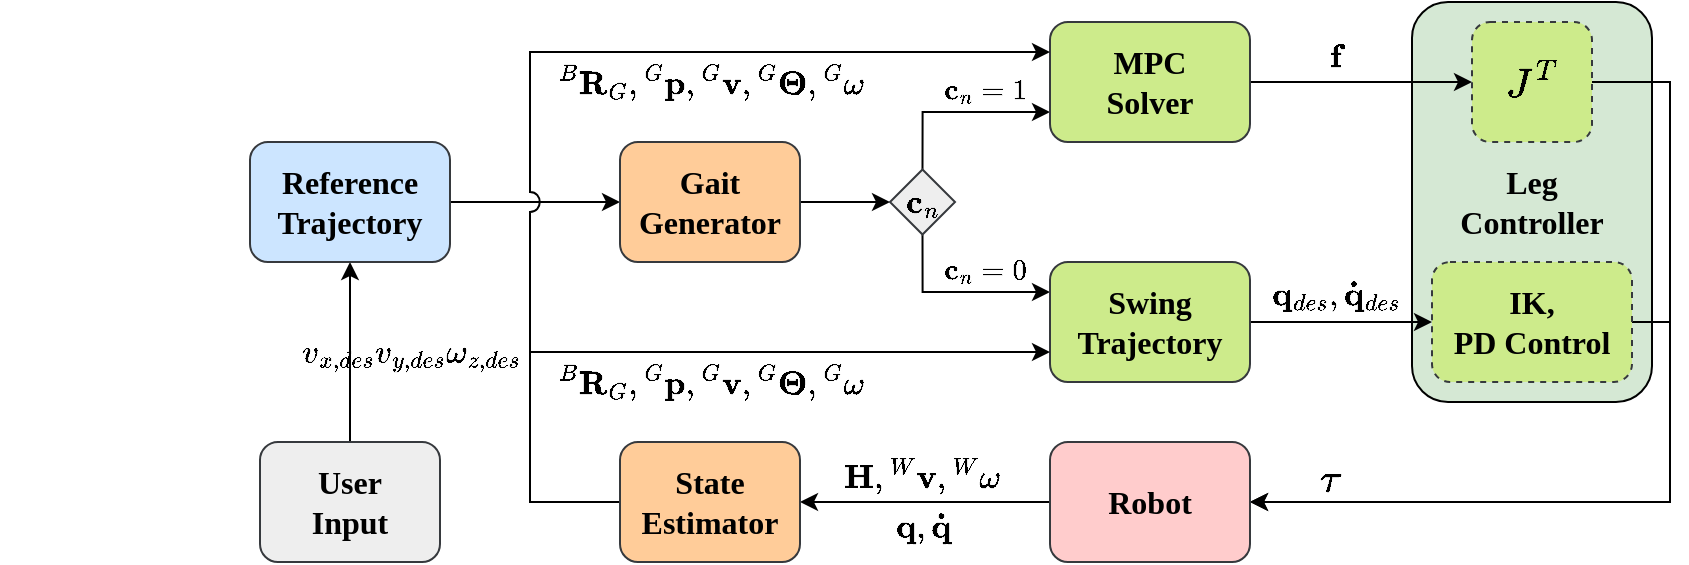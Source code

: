 <mxfile scale="2" border="0">
    <diagram id="nQS2z6JY53WeMPVBU1gC" name="第 1 页">
        <mxGraphModel dx="948" dy="539" grid="1" gridSize="10" guides="1" tooltips="1" connect="1" arrows="1" fold="1" page="1" pageScale="1" pageWidth="827" pageHeight="1169" math="1" shadow="0">
            <root>
                <mxCell id="0"/>
                <mxCell id="1" parent="0"/>
                <mxCell id="43" value="$${^B\mathbf{R}_G}, {^G\mathbf{p}}, {^G\mathbf{v}}, {^G\mathbf{\Theta}}, {^G\mathbf{\omega}}$$" style="text;html=1;align=center;verticalAlign=middle;resizable=0;points=[];autosize=1;strokeColor=none;fillColor=none;fontSize=16;fontFamily=Times New Roman;" parent="1" vertex="1">
                    <mxGeometry y="303" width="710" height="20" as="geometry"/>
                </mxCell>
                <mxCell id="49" value="$${^B\mathbf{R}_G}, {^G\mathbf{p}}, {^G\mathbf{v}}, {^G\mathbf{\Theta}}, {^G\mathbf{\omega}}$$" style="text;html=1;align=center;verticalAlign=middle;resizable=0;points=[];autosize=1;strokeColor=none;fillColor=none;fontSize=16;fontFamily=Times New Roman;" parent="1" vertex="1">
                    <mxGeometry y="153" width="710" height="20" as="geometry"/>
                </mxCell>
                <mxCell id="31" value="$$\mathbf{q}_{des}&lt;br style=&quot;font-size: 16px;&quot;&gt;, \mathbf{\dot q}_{des}&lt;br style=&quot;font-size: 16px;&quot;&gt;$$" style="text;align=center;verticalAlign=middle;resizable=0;points=[];autosize=1;strokeColor=none;fillColor=none;fontFamily=Times New Roman;fontSize=16;html=1;labelBorderColor=none;" parent="1" vertex="1">
                    <mxGeometry x="583" y="239.25" width="170" height="60" as="geometry"/>
                </mxCell>
                <mxCell id="50" value="Leg&lt;br style=&quot;font-size: 16px;&quot;&gt;Controller" style="rounded=1;whiteSpace=wrap;html=1;fontFamily=Times New Roman;fontSize=16;fontStyle=1;sketch=0;shadow=0;glass=0;fillColor=#d5e8d4;strokeColor=#000000;" parent="1" vertex="1">
                    <mxGeometry x="706" y="123" width="120" height="200" as="geometry"/>
                </mxCell>
                <mxCell id="4" value="" style="edgeStyle=orthogonalEdgeStyle;html=1;rounded=0;fontFamily=Times New Roman;" parent="1" source="2" target="3" edge="1">
                    <mxGeometry relative="1" as="geometry"/>
                </mxCell>
                <mxCell id="42" value="$$v_{x,des}\\&lt;br&gt;v_{y,des}\\&lt;br&gt;\omega_{z,des}$$" style="edgeLabel;align=center;verticalAlign=middle;resizable=0;points=[];fontSize=16;fontFamily=Times New Roman;labelBackgroundColor=none;horizontal=1;html=1;fontColor=default;labelBorderColor=none;" parent="4" vertex="1" connectable="0">
                    <mxGeometry x="-0.272" y="2" relative="1" as="geometry">
                        <mxPoint x="32" y="-12" as="offset"/>
                    </mxGeometry>
                </mxCell>
                <mxCell id="2" value="User&lt;br style=&quot;font-size: 16px;&quot;&gt;Input" style="rounded=1;whiteSpace=wrap;html=1;fontSize=16;fontFamily=Times New Roman;fontStyle=1;fillColor=#eeeeee;strokeColor=#36393d;" parent="1" vertex="1">
                    <mxGeometry x="130" y="343" width="90" height="60" as="geometry"/>
                </mxCell>
                <mxCell id="6" value="" style="edgeStyle=none;html=1;fontFamily=Times New Roman;" parent="1" source="3" target="5" edge="1">
                    <mxGeometry relative="1" as="geometry"/>
                </mxCell>
                <mxCell id="3" value="Reference&lt;br style=&quot;font-size: 16px;&quot;&gt;Trajectory" style="rounded=1;whiteSpace=wrap;html=1;fontSize=16;fontFamily=Times New Roman;fontStyle=1;fillColor=#cce5ff;strokeColor=#36393d;" parent="1" vertex="1">
                    <mxGeometry x="125" y="193" width="100" height="60" as="geometry"/>
                </mxCell>
                <mxCell id="8" value="" style="edgeStyle=none;html=1;fontFamily=Times New Roman;" parent="1" source="5" target="7" edge="1">
                    <mxGeometry relative="1" as="geometry"/>
                </mxCell>
                <mxCell id="5" value="Gait&lt;br style=&quot;font-size: 16px;&quot;&gt;Generator" style="whiteSpace=wrap;html=1;rounded=1;fontSize=16;fontFamily=Times New Roman;fontStyle=1;fillColor=#ffcc99;strokeColor=#36393d;" parent="1" vertex="1">
                    <mxGeometry x="310" y="193" width="90" height="60" as="geometry"/>
                </mxCell>
                <mxCell id="17" style="edgeStyle=orthogonalEdgeStyle;rounded=0;html=1;entryX=0;entryY=0.75;entryDx=0;entryDy=0;exitX=0.5;exitY=0;exitDx=0;exitDy=0;fontFamily=Times New Roman;" parent="1" source="7" target="9" edge="1">
                    <mxGeometry relative="1" as="geometry"/>
                </mxCell>
                <mxCell id="19" value="$$\mathbf{c}_n=1$$" style="edgeLabel;html=1;align=center;verticalAlign=middle;resizable=0;points=[];fontFamily=Times New Roman;fontSize=14;labelBackgroundColor=none;" parent="17" vertex="1" connectable="0">
                    <mxGeometry x="0.161" relative="1" as="geometry">
                        <mxPoint x="6" y="-10" as="offset"/>
                    </mxGeometry>
                </mxCell>
                <mxCell id="18" style="edgeStyle=orthogonalEdgeStyle;rounded=0;html=1;exitX=0.5;exitY=1;exitDx=0;exitDy=0;entryX=0;entryY=0.25;entryDx=0;entryDy=0;fontFamily=Times New Roman;" parent="1" source="7" target="11" edge="1">
                    <mxGeometry relative="1" as="geometry"/>
                </mxCell>
                <mxCell id="20" value="$$\mathbf{c}_n=0$$" style="edgeLabel;html=1;align=center;verticalAlign=middle;resizable=0;points=[];fontFamily=Times New Roman;fontSize=14;labelBackgroundColor=none;" parent="18" vertex="1" connectable="0">
                    <mxGeometry x="0.23" relative="1" as="geometry">
                        <mxPoint x="2" y="-10" as="offset"/>
                    </mxGeometry>
                </mxCell>
                <mxCell id="7" value="$$\mathbf{c}_n$$" style="rhombus;whiteSpace=wrap;html=1;rounded=0;sketch=0;shadow=0;fontFamily=Times New Roman;fontSize=16;fillColor=#eeeeee;strokeColor=#36393d;" parent="1" vertex="1">
                    <mxGeometry x="445" y="206.75" width="32.5" height="32.5" as="geometry"/>
                </mxCell>
                <mxCell id="24" value="" style="edgeStyle=orthogonalEdgeStyle;rounded=0;html=1;fontFamily=Times New Roman;entryX=0;entryY=0.5;entryDx=0;entryDy=0;jumpStyle=none;" parent="1" source="9" target="54" edge="1">
                    <mxGeometry relative="1" as="geometry">
                        <mxPoint x="716.0" y="163" as="targetPoint"/>
                    </mxGeometry>
                </mxCell>
                <mxCell id="9" value="MPC&lt;br&gt;Solver" style="whiteSpace=wrap;html=1;rounded=1;fontSize=16;fontFamily=Times New Roman;fontStyle=1;fillColor=#cdeb8b;strokeColor=#36393d;" parent="1" vertex="1">
                    <mxGeometry x="525" y="133" width="100" height="60" as="geometry"/>
                </mxCell>
                <mxCell id="22" value="" style="edgeStyle=orthogonalEdgeStyle;rounded=0;html=1;fontFamily=Times New Roman;entryX=0;entryY=0.5;entryDx=0;entryDy=0;" parent="1" source="11" target="53" edge="1">
                    <mxGeometry relative="1" as="geometry">
                        <mxPoint x="736.0" y="283.0" as="targetPoint"/>
                    </mxGeometry>
                </mxCell>
                <mxCell id="11" value="Swing&lt;br&gt;Trajectory" style="whiteSpace=wrap;html=1;rounded=1;fontSize=16;fontFamily=Times New Roman;fontStyle=1;fillColor=#cdeb8b;strokeColor=#36393d;" parent="1" vertex="1">
                    <mxGeometry x="525" y="253" width="100" height="60" as="geometry"/>
                </mxCell>
                <mxCell id="27" value="" style="edgeStyle=orthogonalEdgeStyle;rounded=0;html=1;exitX=1;exitY=0.5;exitDx=0;exitDy=0;entryX=1;entryY=0.5;entryDx=0;entryDy=0;fontFamily=Times New Roman;" parent="1" source="53" target="26" edge="1">
                    <mxGeometry relative="1" as="geometry">
                        <Array as="points">
                            <mxPoint x="835" y="283"/>
                            <mxPoint x="835" y="373"/>
                        </Array>
                        <mxPoint x="796.0" y="283.0" as="sourcePoint"/>
                    </mxGeometry>
                </mxCell>
                <mxCell id="29" style="edgeStyle=orthogonalEdgeStyle;rounded=0;html=1;entryX=1;entryY=0.5;entryDx=0;entryDy=0;exitX=1;exitY=0.5;exitDx=0;exitDy=0;fontFamily=Times New Roman;" parent="1" source="54" target="26" edge="1">
                    <mxGeometry relative="1" as="geometry">
                        <Array as="points">
                            <mxPoint x="835" y="163"/>
                            <mxPoint x="835" y="373"/>
                        </Array>
                        <mxPoint x="816.0" y="163" as="sourcePoint"/>
                    </mxGeometry>
                </mxCell>
                <mxCell id="30" value="$$\mathbf \tau$$" style="edgeLabel;html=1;align=center;verticalAlign=middle;resizable=0;points=[];fontFamily=Times New Roman;fontSize=20;labelBackgroundColor=none;" parent="29" vertex="1" connectable="0">
                    <mxGeometry x="0.614" relative="1" as="geometry">
                        <mxPoint x="-49" y="-13" as="offset"/>
                    </mxGeometry>
                </mxCell>
                <mxCell id="34" value="" style="edgeStyle=orthogonalEdgeStyle;rounded=0;html=1;fontFamily=Times New Roman;" parent="1" source="26" target="33" edge="1">
                    <mxGeometry relative="1" as="geometry"/>
                </mxCell>
                <mxCell id="26" value="Robot" style="whiteSpace=wrap;html=1;rounded=1;fontSize=16;fontFamily=Times New Roman;fontStyle=1;fillColor=#ffcccc;strokeColor=#36393d;" parent="1" vertex="1">
                    <mxGeometry x="525" y="343" width="100" height="60" as="geometry"/>
                </mxCell>
                <mxCell id="32" value="$$\mathbf f$$" style="text;html=1;align=center;verticalAlign=middle;resizable=0;points=[];autosize=1;strokeColor=none;fillColor=none;fontFamily=Times New Roman;fontSize=16;" parent="1" vertex="1">
                    <mxGeometry x="613" y="140" width="110" height="20" as="geometry"/>
                </mxCell>
                <mxCell id="35" style="edgeStyle=orthogonalEdgeStyle;rounded=0;html=1;exitX=0;exitY=0.5;exitDx=0;exitDy=0;entryX=0;entryY=0.75;entryDx=0;entryDy=0;fontFamily=Times New Roman;" parent="1" source="33" target="11" edge="1">
                    <mxGeometry relative="1" as="geometry">
                        <Array as="points">
                            <mxPoint x="265" y="373"/>
                            <mxPoint x="265" y="298"/>
                        </Array>
                    </mxGeometry>
                </mxCell>
                <mxCell id="36" style="edgeStyle=orthogonalEdgeStyle;rounded=0;html=1;entryX=0;entryY=0.25;entryDx=0;entryDy=0;jumpStyle=arc;jumpSize=10;fontFamily=Times New Roman;" parent="1" source="33" target="9" edge="1">
                    <mxGeometry relative="1" as="geometry">
                        <mxPoint x="265" y="143" as="targetPoint"/>
                        <Array as="points">
                            <mxPoint x="265" y="373"/>
                            <mxPoint x="265" y="148"/>
                        </Array>
                    </mxGeometry>
                </mxCell>
                <mxCell id="33" value="State&lt;br style=&quot;font-size: 16px;&quot;&gt;Estimator" style="whiteSpace=wrap;html=1;rounded=1;fontSize=16;fontFamily=Times New Roman;fontStyle=1;fillColor=#ffcc99;strokeColor=#36393d;" parent="1" vertex="1">
                    <mxGeometry x="310" y="343" width="90" height="60" as="geometry"/>
                </mxCell>
                <mxCell id="46" value="$$\mathbf{H}, {^W\mathbf{v}}, {^W\mathbf{\omega}}$$" style="text;html=1;align=center;verticalAlign=middle;resizable=0;points=[];autosize=1;strokeColor=none;fillColor=none;fontSize=14;" parent="1" vertex="1">
                    <mxGeometry x="286.25" y="350" width="350" height="20" as="geometry"/>
                </mxCell>
                <mxCell id="48" value="&lt;span style=&quot;font-family: helvetica; font-size: 14px;&quot;&gt;$$\mathbf{q},&amp;nbsp;\mathbf{\dot q}$$&lt;/span&gt;" style="text;html=1;align=center;verticalAlign=middle;resizable=0;points=[];autosize=1;strokeColor=none;fillColor=none;fontFamily=Times New Roman;fontSize=14;" parent="1" vertex="1">
                    <mxGeometry x="356.25" y="375" width="210" height="20" as="geometry"/>
                </mxCell>
                <mxCell id="53" value="IK,&lt;br style=&quot;font-size: 16px&quot;&gt;PD Control" style="whiteSpace=wrap;html=1;rounded=1;fontSize=16;fontFamily=Times New Roman;fontStyle=1;fillColor=#cdeb8b;strokeColor=#36393d;dashed=1;" vertex="1" parent="1">
                    <mxGeometry x="716" y="253" width="100" height="60" as="geometry"/>
                </mxCell>
                <mxCell id="54" value="$$J^T$$" style="whiteSpace=wrap;html=1;rounded=1;fontSize=20;fontFamily=Times New Roman;fontStyle=1;fillColor=#cdeb8b;strokeColor=#36393d;dashed=1;" vertex="1" parent="1">
                    <mxGeometry x="736" y="133" width="60" height="60" as="geometry"/>
                </mxCell>
            </root>
        </mxGraphModel>
    </diagram>
</mxfile>
